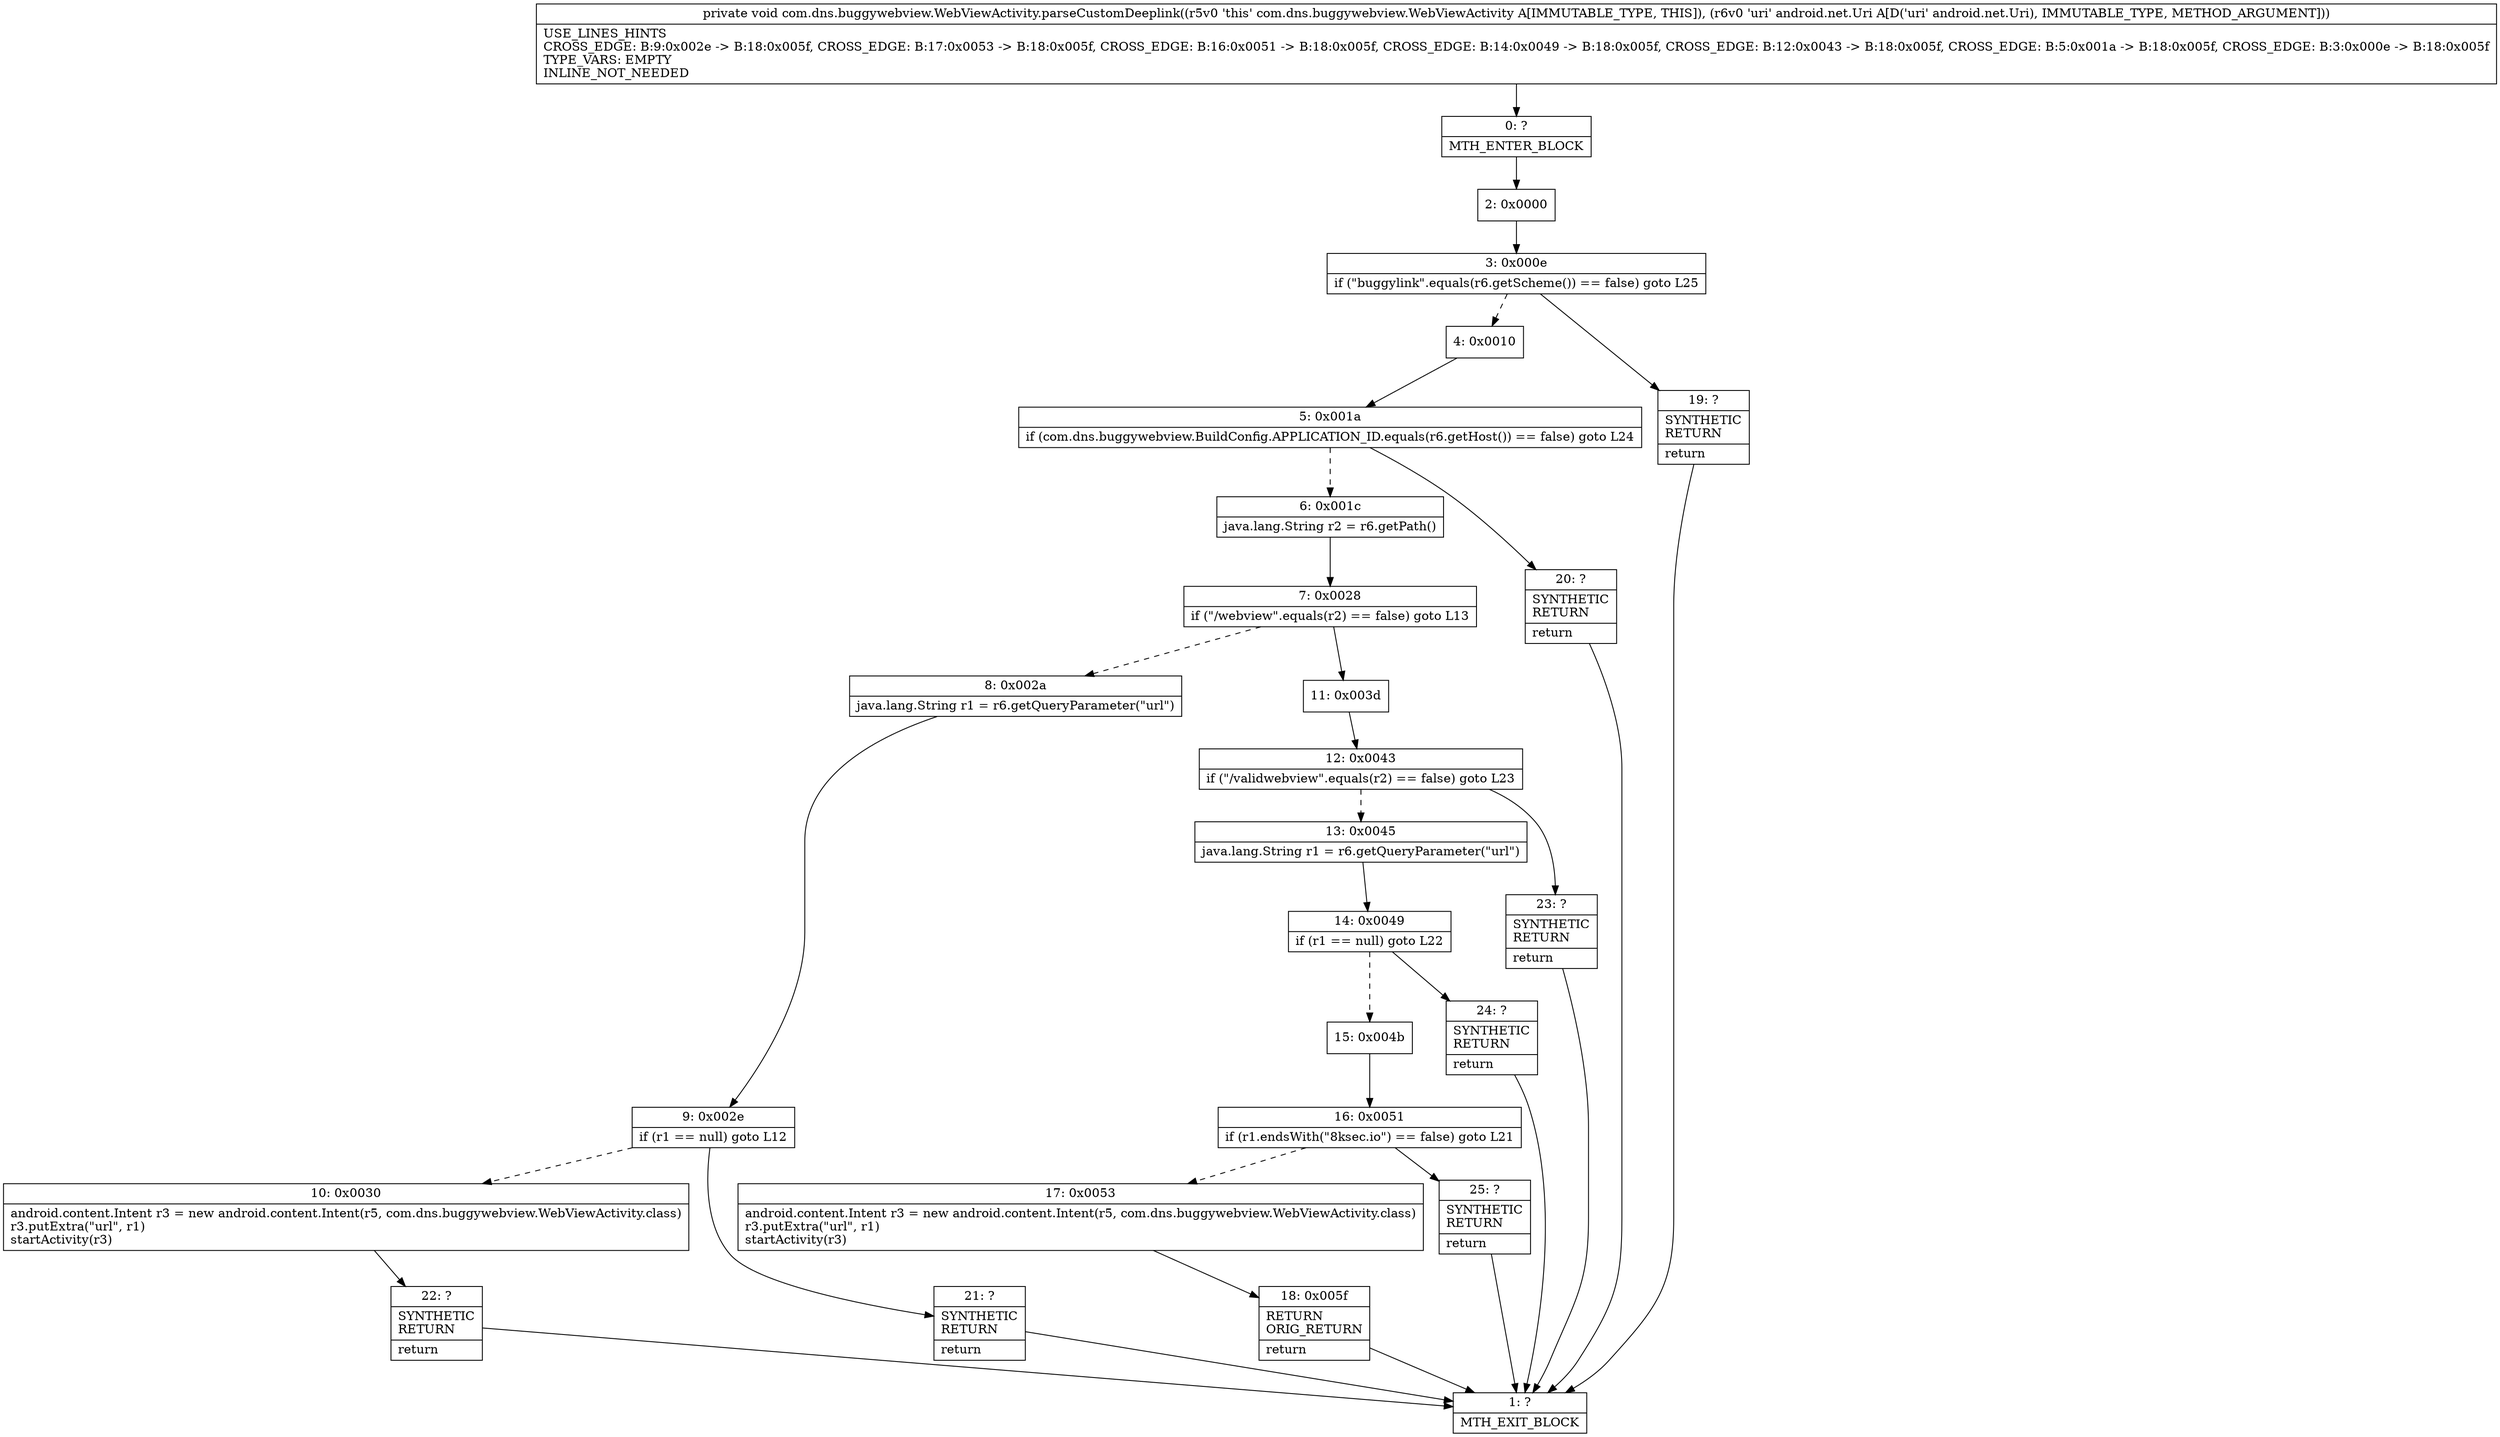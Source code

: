 digraph "CFG forcom.dns.buggywebview.WebViewActivity.parseCustomDeeplink(Landroid\/net\/Uri;)V" {
Node_0 [shape=record,label="{0\:\ ?|MTH_ENTER_BLOCK\l}"];
Node_2 [shape=record,label="{2\:\ 0x0000}"];
Node_3 [shape=record,label="{3\:\ 0x000e|if (\"buggylink\".equals(r6.getScheme()) == false) goto L25\l}"];
Node_4 [shape=record,label="{4\:\ 0x0010}"];
Node_5 [shape=record,label="{5\:\ 0x001a|if (com.dns.buggywebview.BuildConfig.APPLICATION_ID.equals(r6.getHost()) == false) goto L24\l}"];
Node_6 [shape=record,label="{6\:\ 0x001c|java.lang.String r2 = r6.getPath()\l}"];
Node_7 [shape=record,label="{7\:\ 0x0028|if (\"\/webview\".equals(r2) == false) goto L13\l}"];
Node_8 [shape=record,label="{8\:\ 0x002a|java.lang.String r1 = r6.getQueryParameter(\"url\")\l}"];
Node_9 [shape=record,label="{9\:\ 0x002e|if (r1 == null) goto L12\l}"];
Node_10 [shape=record,label="{10\:\ 0x0030|android.content.Intent r3 = new android.content.Intent(r5, com.dns.buggywebview.WebViewActivity.class)\lr3.putExtra(\"url\", r1)\lstartActivity(r3)\l}"];
Node_22 [shape=record,label="{22\:\ ?|SYNTHETIC\lRETURN\l|return\l}"];
Node_1 [shape=record,label="{1\:\ ?|MTH_EXIT_BLOCK\l}"];
Node_21 [shape=record,label="{21\:\ ?|SYNTHETIC\lRETURN\l|return\l}"];
Node_11 [shape=record,label="{11\:\ 0x003d}"];
Node_12 [shape=record,label="{12\:\ 0x0043|if (\"\/validwebview\".equals(r2) == false) goto L23\l}"];
Node_13 [shape=record,label="{13\:\ 0x0045|java.lang.String r1 = r6.getQueryParameter(\"url\")\l}"];
Node_14 [shape=record,label="{14\:\ 0x0049|if (r1 == null) goto L22\l}"];
Node_15 [shape=record,label="{15\:\ 0x004b}"];
Node_16 [shape=record,label="{16\:\ 0x0051|if (r1.endsWith(\"8ksec.io\") == false) goto L21\l}"];
Node_17 [shape=record,label="{17\:\ 0x0053|android.content.Intent r3 = new android.content.Intent(r5, com.dns.buggywebview.WebViewActivity.class)\lr3.putExtra(\"url\", r1)\lstartActivity(r3)\l}"];
Node_18 [shape=record,label="{18\:\ 0x005f|RETURN\lORIG_RETURN\l|return\l}"];
Node_25 [shape=record,label="{25\:\ ?|SYNTHETIC\lRETURN\l|return\l}"];
Node_24 [shape=record,label="{24\:\ ?|SYNTHETIC\lRETURN\l|return\l}"];
Node_23 [shape=record,label="{23\:\ ?|SYNTHETIC\lRETURN\l|return\l}"];
Node_20 [shape=record,label="{20\:\ ?|SYNTHETIC\lRETURN\l|return\l}"];
Node_19 [shape=record,label="{19\:\ ?|SYNTHETIC\lRETURN\l|return\l}"];
MethodNode[shape=record,label="{private void com.dns.buggywebview.WebViewActivity.parseCustomDeeplink((r5v0 'this' com.dns.buggywebview.WebViewActivity A[IMMUTABLE_TYPE, THIS]), (r6v0 'uri' android.net.Uri A[D('uri' android.net.Uri), IMMUTABLE_TYPE, METHOD_ARGUMENT]))  | USE_LINES_HINTS\lCROSS_EDGE: B:9:0x002e \-\> B:18:0x005f, CROSS_EDGE: B:17:0x0053 \-\> B:18:0x005f, CROSS_EDGE: B:16:0x0051 \-\> B:18:0x005f, CROSS_EDGE: B:14:0x0049 \-\> B:18:0x005f, CROSS_EDGE: B:12:0x0043 \-\> B:18:0x005f, CROSS_EDGE: B:5:0x001a \-\> B:18:0x005f, CROSS_EDGE: B:3:0x000e \-\> B:18:0x005f\lTYPE_VARS: EMPTY\lINLINE_NOT_NEEDED\l}"];
MethodNode -> Node_0;Node_0 -> Node_2;
Node_2 -> Node_3;
Node_3 -> Node_4[style=dashed];
Node_3 -> Node_19;
Node_4 -> Node_5;
Node_5 -> Node_6[style=dashed];
Node_5 -> Node_20;
Node_6 -> Node_7;
Node_7 -> Node_8[style=dashed];
Node_7 -> Node_11;
Node_8 -> Node_9;
Node_9 -> Node_10[style=dashed];
Node_9 -> Node_21;
Node_10 -> Node_22;
Node_22 -> Node_1;
Node_21 -> Node_1;
Node_11 -> Node_12;
Node_12 -> Node_13[style=dashed];
Node_12 -> Node_23;
Node_13 -> Node_14;
Node_14 -> Node_15[style=dashed];
Node_14 -> Node_24;
Node_15 -> Node_16;
Node_16 -> Node_17[style=dashed];
Node_16 -> Node_25;
Node_17 -> Node_18;
Node_18 -> Node_1;
Node_25 -> Node_1;
Node_24 -> Node_1;
Node_23 -> Node_1;
Node_20 -> Node_1;
Node_19 -> Node_1;
}

